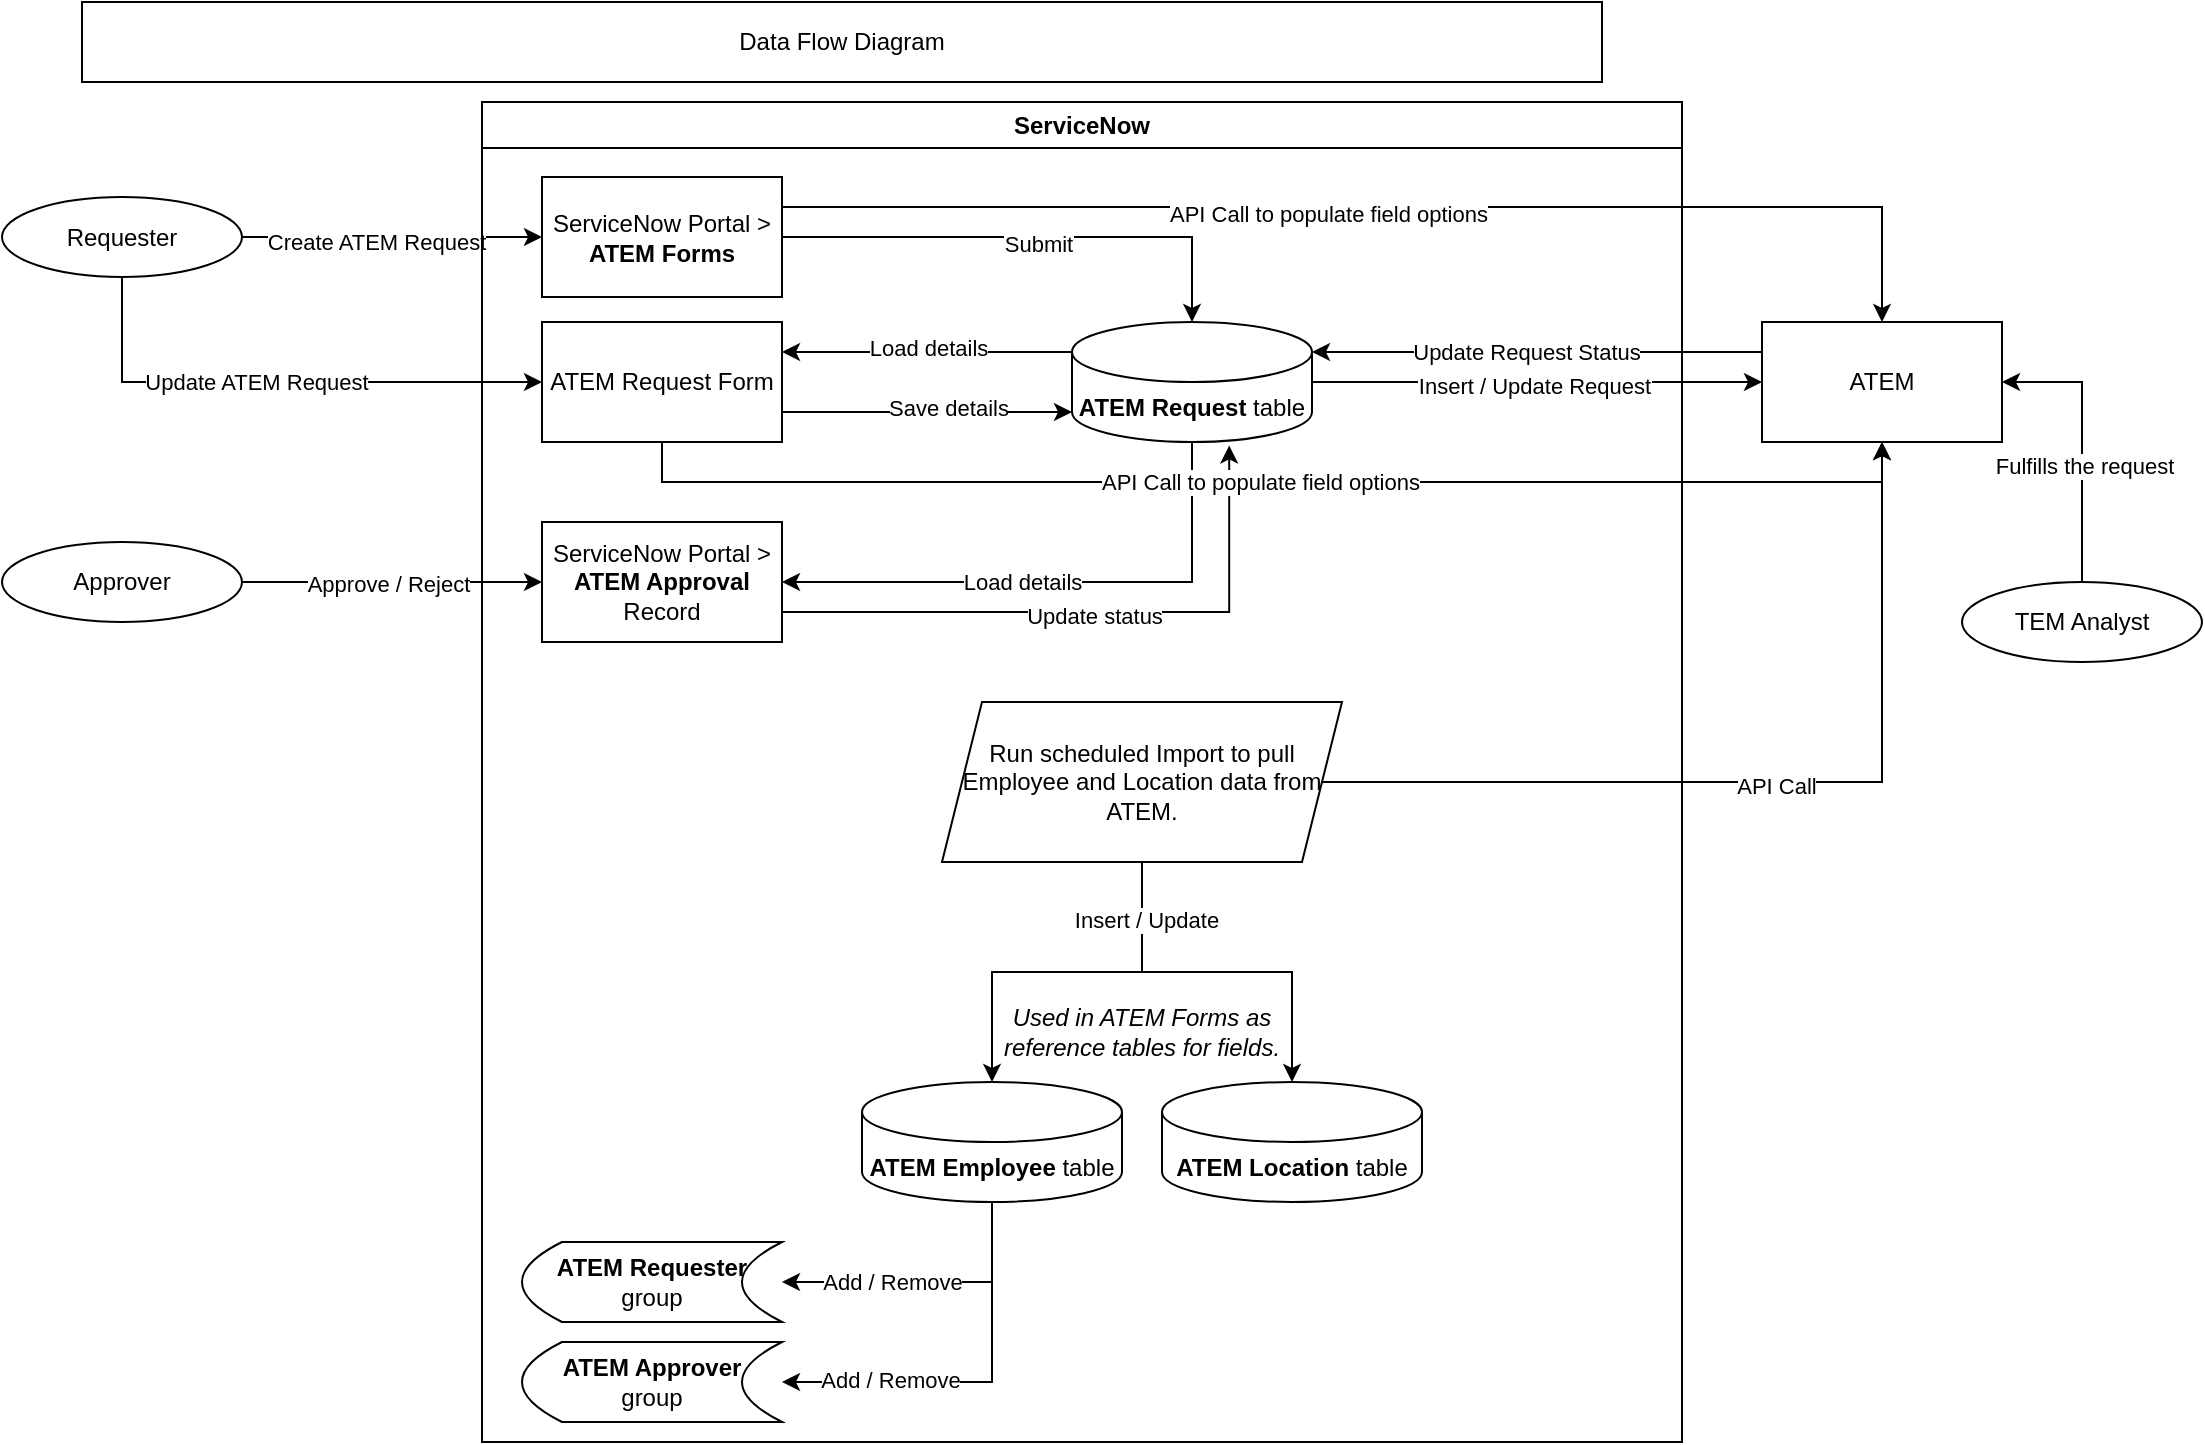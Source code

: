 <mxfile version="24.8.6">
  <diagram name="Page-1" id="vJ9msExYez2PfhHNTedl">
    <mxGraphModel dx="1509" dy="813" grid="1" gridSize="10" guides="1" tooltips="1" connect="1" arrows="1" fold="1" page="1" pageScale="1" pageWidth="850" pageHeight="1100" math="0" shadow="0">
      <root>
        <mxCell id="0" />
        <mxCell id="1" parent="0" />
        <mxCell id="YMgWz04EDcFaskVMTQV5-2" value="Data Flow Diagram" style="rounded=0;whiteSpace=wrap;html=1;" parent="1" vertex="1">
          <mxGeometry x="40" y="40" width="760" height="40" as="geometry" />
        </mxCell>
        <mxCell id="D2kK4QuqPIGLLuFjaRP0-16" style="edgeStyle=orthogonalEdgeStyle;rounded=0;orthogonalLoop=1;jettySize=auto;html=1;exitX=1;exitY=0.5;exitDx=0;exitDy=0;entryX=0;entryY=0.5;entryDx=0;entryDy=0;" parent="1" source="D2kK4QuqPIGLLuFjaRP0-2" target="D2kK4QuqPIGLLuFjaRP0-14" edge="1">
          <mxGeometry relative="1" as="geometry">
            <mxPoint x="250" y="150" as="targetPoint" />
          </mxGeometry>
        </mxCell>
        <mxCell id="D2kK4QuqPIGLLuFjaRP0-17" value="Create ATEM Request" style="edgeLabel;html=1;align=center;verticalAlign=middle;resizable=0;points=[];" parent="D2kK4QuqPIGLLuFjaRP0-16" vertex="1" connectable="0">
          <mxGeometry x="-0.111" y="-2" relative="1" as="geometry">
            <mxPoint as="offset" />
          </mxGeometry>
        </mxCell>
        <mxCell id="D2kK4QuqPIGLLuFjaRP0-2" value="Requester" style="ellipse;whiteSpace=wrap;html=1;" parent="1" vertex="1">
          <mxGeometry y="137.5" width="120" height="40" as="geometry" />
        </mxCell>
        <mxCell id="D2kK4QuqPIGLLuFjaRP0-5" value="ATEM" style="rounded=0;whiteSpace=wrap;html=1;" parent="1" vertex="1">
          <mxGeometry x="880" y="200" width="120" height="60" as="geometry" />
        </mxCell>
        <mxCell id="D2kK4QuqPIGLLuFjaRP0-13" value="ServiceNow" style="swimlane;whiteSpace=wrap;html=1;" parent="1" vertex="1">
          <mxGeometry x="240" y="90" width="600" height="670" as="geometry" />
        </mxCell>
        <mxCell id="D2kK4QuqPIGLLuFjaRP0-24" value="" style="edgeStyle=orthogonalEdgeStyle;rounded=0;orthogonalLoop=1;jettySize=auto;html=1;" parent="D2kK4QuqPIGLLuFjaRP0-13" source="D2kK4QuqPIGLLuFjaRP0-14" target="D2kK4QuqPIGLLuFjaRP0-22" edge="1">
          <mxGeometry relative="1" as="geometry" />
        </mxCell>
        <mxCell id="D2kK4QuqPIGLLuFjaRP0-25" value="Submit" style="edgeLabel;html=1;align=center;verticalAlign=middle;resizable=0;points=[];" parent="D2kK4QuqPIGLLuFjaRP0-24" vertex="1" connectable="0">
          <mxGeometry x="0.035" y="-3" relative="1" as="geometry">
            <mxPoint as="offset" />
          </mxGeometry>
        </mxCell>
        <mxCell id="D2kK4QuqPIGLLuFjaRP0-14" value="ServiceNow Portal &amp;gt; &lt;b&gt;ATEM Forms&lt;/b&gt;" style="whiteSpace=wrap;html=1;align=center;" parent="D2kK4QuqPIGLLuFjaRP0-13" vertex="1">
          <mxGeometry x="30" y="37.5" width="120" height="60" as="geometry" />
        </mxCell>
        <mxCell id="35jLMfhWTKzBDB8Qo9hW-36" value="" style="edgeStyle=orthogonalEdgeStyle;rounded=0;orthogonalLoop=1;jettySize=auto;html=1;exitX=0;exitY=0;exitDx=0;exitDy=15;exitPerimeter=0;entryX=1;entryY=0.25;entryDx=0;entryDy=0;" edge="1" parent="D2kK4QuqPIGLLuFjaRP0-13" source="D2kK4QuqPIGLLuFjaRP0-22" target="35jLMfhWTKzBDB8Qo9hW-35">
          <mxGeometry relative="1" as="geometry" />
        </mxCell>
        <mxCell id="35jLMfhWTKzBDB8Qo9hW-44" value="Load details" style="edgeLabel;html=1;align=center;verticalAlign=middle;resizable=0;points=[];" vertex="1" connectable="0" parent="35jLMfhWTKzBDB8Qo9hW-36">
          <mxGeometry x="-0.003" y="-2" relative="1" as="geometry">
            <mxPoint as="offset" />
          </mxGeometry>
        </mxCell>
        <mxCell id="35jLMfhWTKzBDB8Qo9hW-46" style="edgeStyle=orthogonalEdgeStyle;rounded=0;orthogonalLoop=1;jettySize=auto;html=1;exitX=0.5;exitY=1;exitDx=0;exitDy=0;exitPerimeter=0;entryX=1;entryY=0.5;entryDx=0;entryDy=0;" edge="1" parent="D2kK4QuqPIGLLuFjaRP0-13" source="D2kK4QuqPIGLLuFjaRP0-22" target="35jLMfhWTKzBDB8Qo9hW-45">
          <mxGeometry relative="1" as="geometry" />
        </mxCell>
        <mxCell id="35jLMfhWTKzBDB8Qo9hW-51" value="Load details" style="edgeLabel;html=1;align=center;verticalAlign=middle;resizable=0;points=[];" vertex="1" connectable="0" parent="35jLMfhWTKzBDB8Qo9hW-46">
          <mxGeometry x="-0.351" y="-1" relative="1" as="geometry">
            <mxPoint x="-66" y="1" as="offset" />
          </mxGeometry>
        </mxCell>
        <mxCell id="D2kK4QuqPIGLLuFjaRP0-22" value="&lt;b&gt;ATEM Request&lt;/b&gt; table" style="shape=cylinder3;whiteSpace=wrap;html=1;boundedLbl=1;backgroundOutline=1;size=15;" parent="D2kK4QuqPIGLLuFjaRP0-13" vertex="1">
          <mxGeometry x="295" y="110" width="120" height="60" as="geometry" />
        </mxCell>
        <mxCell id="D2kK4QuqPIGLLuFjaRP0-29" value="&lt;b&gt;ATEM Location&lt;/b&gt; table" style="shape=cylinder3;whiteSpace=wrap;html=1;boundedLbl=1;backgroundOutline=1;size=15;" parent="D2kK4QuqPIGLLuFjaRP0-13" vertex="1">
          <mxGeometry x="340" y="490" width="130" height="60" as="geometry" />
        </mxCell>
        <mxCell id="35jLMfhWTKzBDB8Qo9hW-20" style="edgeStyle=orthogonalEdgeStyle;rounded=0;orthogonalLoop=1;jettySize=auto;html=1;exitX=0.5;exitY=1;exitDx=0;exitDy=0;exitPerimeter=0;entryX=1;entryY=0.5;entryDx=0;entryDy=0;" edge="1" parent="D2kK4QuqPIGLLuFjaRP0-13" source="D2kK4QuqPIGLLuFjaRP0-28" target="35jLMfhWTKzBDB8Qo9hW-18">
          <mxGeometry relative="1" as="geometry" />
        </mxCell>
        <mxCell id="35jLMfhWTKzBDB8Qo9hW-22" value="Add / Remove" style="edgeLabel;html=1;align=center;verticalAlign=middle;resizable=0;points=[];" vertex="1" connectable="0" parent="35jLMfhWTKzBDB8Qo9hW-20">
          <mxGeometry x="0.461" y="2" relative="1" as="geometry">
            <mxPoint x="16" y="-2" as="offset" />
          </mxGeometry>
        </mxCell>
        <mxCell id="35jLMfhWTKzBDB8Qo9hW-21" style="edgeStyle=orthogonalEdgeStyle;rounded=0;orthogonalLoop=1;jettySize=auto;html=1;exitX=0.5;exitY=1;exitDx=0;exitDy=0;exitPerimeter=0;entryX=1;entryY=0.5;entryDx=0;entryDy=0;" edge="1" parent="D2kK4QuqPIGLLuFjaRP0-13" source="D2kK4QuqPIGLLuFjaRP0-28" target="35jLMfhWTKzBDB8Qo9hW-19">
          <mxGeometry relative="1" as="geometry" />
        </mxCell>
        <mxCell id="35jLMfhWTKzBDB8Qo9hW-23" value="Add / Remove" style="edgeLabel;html=1;align=center;verticalAlign=middle;resizable=0;points=[];" vertex="1" connectable="0" parent="35jLMfhWTKzBDB8Qo9hW-21">
          <mxGeometry x="0.446" y="-1" relative="1" as="geometry">
            <mxPoint as="offset" />
          </mxGeometry>
        </mxCell>
        <mxCell id="D2kK4QuqPIGLLuFjaRP0-28" value="&lt;b&gt;ATEM Employee&lt;/b&gt; table" style="shape=cylinder3;whiteSpace=wrap;html=1;boundedLbl=1;backgroundOutline=1;size=15;" parent="D2kK4QuqPIGLLuFjaRP0-13" vertex="1">
          <mxGeometry x="190" y="490" width="130" height="60" as="geometry" />
        </mxCell>
        <mxCell id="D2kK4QuqPIGLLuFjaRP0-39" value="" style="edgeStyle=orthogonalEdgeStyle;rounded=0;orthogonalLoop=1;jettySize=auto;html=1;" parent="D2kK4QuqPIGLLuFjaRP0-13" source="D2kK4QuqPIGLLuFjaRP0-31" target="D2kK4QuqPIGLLuFjaRP0-29" edge="1">
          <mxGeometry relative="1" as="geometry" />
        </mxCell>
        <mxCell id="D2kK4QuqPIGLLuFjaRP0-31" value="&lt;div style=&quot;&quot;&gt;&lt;span style=&quot;background-color: initial;&quot;&gt;Run scheduled Import to pull Employee and Location data from ATEM.&lt;/span&gt;&lt;/div&gt;" style="shape=parallelogram;perimeter=parallelogramPerimeter;whiteSpace=wrap;html=1;fixedSize=1;verticalAlign=middle;align=center;" parent="D2kK4QuqPIGLLuFjaRP0-13" vertex="1">
          <mxGeometry x="230" y="300" width="200" height="80" as="geometry" />
        </mxCell>
        <mxCell id="35jLMfhWTKzBDB8Qo9hW-2" style="edgeStyle=orthogonalEdgeStyle;rounded=0;orthogonalLoop=1;jettySize=auto;html=1;exitX=0.5;exitY=1;exitDx=0;exitDy=0;entryX=0.5;entryY=0;entryDx=0;entryDy=0;entryPerimeter=0;" edge="1" parent="D2kK4QuqPIGLLuFjaRP0-13" source="D2kK4QuqPIGLLuFjaRP0-31" target="D2kK4QuqPIGLLuFjaRP0-28">
          <mxGeometry relative="1" as="geometry" />
        </mxCell>
        <mxCell id="35jLMfhWTKzBDB8Qo9hW-3" value="Insert / Update" style="edgeLabel;html=1;align=center;verticalAlign=middle;resizable=0;points=[];" vertex="1" connectable="0" parent="35jLMfhWTKzBDB8Qo9hW-2">
          <mxGeometry x="-0.686" y="2" relative="1" as="geometry">
            <mxPoint as="offset" />
          </mxGeometry>
        </mxCell>
        <mxCell id="35jLMfhWTKzBDB8Qo9hW-18" value="&lt;b&gt;ATEM Requester&lt;/b&gt;&lt;div&gt;group&lt;/div&gt;" style="shape=dataStorage;whiteSpace=wrap;html=1;fixedSize=1;align=center;" vertex="1" parent="D2kK4QuqPIGLLuFjaRP0-13">
          <mxGeometry x="20" y="570" width="130" height="40" as="geometry" />
        </mxCell>
        <mxCell id="35jLMfhWTKzBDB8Qo9hW-19" value="&lt;b&gt;ATEM Approver&lt;/b&gt;&lt;div&gt;group&lt;/div&gt;" style="shape=dataStorage;whiteSpace=wrap;html=1;fixedSize=1;align=center;" vertex="1" parent="D2kK4QuqPIGLLuFjaRP0-13">
          <mxGeometry x="20" y="620" width="130" height="40" as="geometry" />
        </mxCell>
        <mxCell id="35jLMfhWTKzBDB8Qo9hW-24" value="&lt;i&gt;Used in ATEM Forms as reference tables for fields.&lt;/i&gt;" style="text;html=1;align=center;verticalAlign=middle;whiteSpace=wrap;rounded=0;" vertex="1" parent="D2kK4QuqPIGLLuFjaRP0-13">
          <mxGeometry x="255" y="450" width="150" height="30" as="geometry" />
        </mxCell>
        <mxCell id="35jLMfhWTKzBDB8Qo9hW-35" value="ATEM Request Form" style="rounded=0;whiteSpace=wrap;html=1;" vertex="1" parent="D2kK4QuqPIGLLuFjaRP0-13">
          <mxGeometry x="30" y="110" width="120" height="60" as="geometry" />
        </mxCell>
        <mxCell id="35jLMfhWTKzBDB8Qo9hW-41" style="edgeStyle=orthogonalEdgeStyle;rounded=0;orthogonalLoop=1;jettySize=auto;html=1;exitX=1;exitY=0.75;exitDx=0;exitDy=0;entryX=0;entryY=1;entryDx=0;entryDy=-15;entryPerimeter=0;" edge="1" parent="D2kK4QuqPIGLLuFjaRP0-13" source="35jLMfhWTKzBDB8Qo9hW-35" target="D2kK4QuqPIGLLuFjaRP0-22">
          <mxGeometry relative="1" as="geometry" />
        </mxCell>
        <mxCell id="35jLMfhWTKzBDB8Qo9hW-42" value="Save details" style="edgeLabel;html=1;align=center;verticalAlign=middle;resizable=0;points=[];" vertex="1" connectable="0" parent="35jLMfhWTKzBDB8Qo9hW-41">
          <mxGeometry x="0.145" y="2" relative="1" as="geometry">
            <mxPoint as="offset" />
          </mxGeometry>
        </mxCell>
        <mxCell id="35jLMfhWTKzBDB8Qo9hW-45" value="ServiceNow Portal &amp;gt; &lt;b&gt;ATEM Approval&lt;/b&gt; Record" style="rounded=0;whiteSpace=wrap;html=1;" vertex="1" parent="D2kK4QuqPIGLLuFjaRP0-13">
          <mxGeometry x="30" y="210" width="120" height="60" as="geometry" />
        </mxCell>
        <mxCell id="35jLMfhWTKzBDB8Qo9hW-52" style="edgeStyle=orthogonalEdgeStyle;rounded=0;orthogonalLoop=1;jettySize=auto;html=1;exitX=1;exitY=0.75;exitDx=0;exitDy=0;entryX=0.655;entryY=1.029;entryDx=0;entryDy=0;entryPerimeter=0;" edge="1" parent="D2kK4QuqPIGLLuFjaRP0-13" source="35jLMfhWTKzBDB8Qo9hW-45" target="D2kK4QuqPIGLLuFjaRP0-22">
          <mxGeometry relative="1" as="geometry" />
        </mxCell>
        <mxCell id="35jLMfhWTKzBDB8Qo9hW-53" value="Update status" style="edgeLabel;html=1;align=center;verticalAlign=middle;resizable=0;points=[];" vertex="1" connectable="0" parent="35jLMfhWTKzBDB8Qo9hW-52">
          <mxGeometry x="0.018" y="-2" relative="1" as="geometry">
            <mxPoint as="offset" />
          </mxGeometry>
        </mxCell>
        <mxCell id="D2kK4QuqPIGLLuFjaRP0-26" style="edgeStyle=orthogonalEdgeStyle;rounded=0;orthogonalLoop=1;jettySize=auto;html=1;exitX=0.5;exitY=1;exitDx=0;exitDy=0;entryX=0;entryY=0.5;entryDx=0;entryDy=0;" parent="1" source="D2kK4QuqPIGLLuFjaRP0-2" target="35jLMfhWTKzBDB8Qo9hW-35" edge="1">
          <mxGeometry relative="1" as="geometry" />
        </mxCell>
        <mxCell id="D2kK4QuqPIGLLuFjaRP0-27" value="Update ATEM Request" style="edgeLabel;html=1;align=center;verticalAlign=middle;resizable=0;points=[];" parent="D2kK4QuqPIGLLuFjaRP0-26" vertex="1" connectable="0">
          <mxGeometry x="-0.098" relative="1" as="geometry">
            <mxPoint x="1" as="offset" />
          </mxGeometry>
        </mxCell>
        <mxCell id="D2kK4QuqPIGLLuFjaRP0-34" style="edgeStyle=orthogonalEdgeStyle;rounded=0;orthogonalLoop=1;jettySize=auto;html=1;exitX=1;exitY=0.5;exitDx=0;exitDy=0;entryX=0.5;entryY=1;entryDx=0;entryDy=0;" parent="1" source="D2kK4QuqPIGLLuFjaRP0-31" target="D2kK4QuqPIGLLuFjaRP0-5" edge="1">
          <mxGeometry relative="1" as="geometry" />
        </mxCell>
        <mxCell id="D2kK4QuqPIGLLuFjaRP0-35" value="API Call" style="edgeLabel;html=1;align=center;verticalAlign=middle;resizable=0;points=[];" parent="D2kK4QuqPIGLLuFjaRP0-34" vertex="1" connectable="0">
          <mxGeometry x="0.009" y="-2" relative="1" as="geometry">
            <mxPoint as="offset" />
          </mxGeometry>
        </mxCell>
        <mxCell id="35jLMfhWTKzBDB8Qo9hW-14" style="edgeStyle=orthogonalEdgeStyle;rounded=0;orthogonalLoop=1;jettySize=auto;html=1;exitX=1;exitY=0.5;exitDx=0;exitDy=0;exitPerimeter=0;entryX=0;entryY=0.5;entryDx=0;entryDy=0;" edge="1" parent="1" source="D2kK4QuqPIGLLuFjaRP0-22" target="D2kK4QuqPIGLLuFjaRP0-5">
          <mxGeometry relative="1" as="geometry" />
        </mxCell>
        <mxCell id="35jLMfhWTKzBDB8Qo9hW-15" value="Insert / Update Request" style="edgeLabel;html=1;align=center;verticalAlign=middle;resizable=0;points=[];" vertex="1" connectable="0" parent="35jLMfhWTKzBDB8Qo9hW-14">
          <mxGeometry x="-0.013" y="-1" relative="1" as="geometry">
            <mxPoint y="1" as="offset" />
          </mxGeometry>
        </mxCell>
        <mxCell id="35jLMfhWTKzBDB8Qo9hW-16" style="edgeStyle=orthogonalEdgeStyle;rounded=0;orthogonalLoop=1;jettySize=auto;html=1;exitX=0;exitY=0.25;exitDx=0;exitDy=0;entryX=1;entryY=0;entryDx=0;entryDy=15;entryPerimeter=0;" edge="1" parent="1" source="D2kK4QuqPIGLLuFjaRP0-5" target="D2kK4QuqPIGLLuFjaRP0-22">
          <mxGeometry relative="1" as="geometry" />
        </mxCell>
        <mxCell id="35jLMfhWTKzBDB8Qo9hW-17" value="Update Request Status" style="edgeLabel;html=1;align=center;verticalAlign=middle;resizable=0;points=[];" vertex="1" connectable="0" parent="35jLMfhWTKzBDB8Qo9hW-16">
          <mxGeometry x="0.054" relative="1" as="geometry">
            <mxPoint as="offset" />
          </mxGeometry>
        </mxCell>
        <mxCell id="35jLMfhWTKzBDB8Qo9hW-33" style="edgeStyle=orthogonalEdgeStyle;rounded=0;orthogonalLoop=1;jettySize=auto;html=1;exitX=1;exitY=0.25;exitDx=0;exitDy=0;entryX=0.5;entryY=0;entryDx=0;entryDy=0;" edge="1" parent="1" source="D2kK4QuqPIGLLuFjaRP0-14" target="D2kK4QuqPIGLLuFjaRP0-5">
          <mxGeometry relative="1" as="geometry" />
        </mxCell>
        <mxCell id="35jLMfhWTKzBDB8Qo9hW-34" value="API Call to populate field options" style="edgeLabel;html=1;align=center;verticalAlign=middle;resizable=0;points=[];" vertex="1" connectable="0" parent="35jLMfhWTKzBDB8Qo9hW-33">
          <mxGeometry x="-0.101" y="-2" relative="1" as="geometry">
            <mxPoint y="1" as="offset" />
          </mxGeometry>
        </mxCell>
        <mxCell id="35jLMfhWTKzBDB8Qo9hW-39" style="edgeStyle=orthogonalEdgeStyle;rounded=0;orthogonalLoop=1;jettySize=auto;html=1;exitX=0.5;exitY=1;exitDx=0;exitDy=0;entryX=0.5;entryY=1;entryDx=0;entryDy=0;" edge="1" parent="1" source="35jLMfhWTKzBDB8Qo9hW-35" target="D2kK4QuqPIGLLuFjaRP0-5">
          <mxGeometry relative="1" as="geometry" />
        </mxCell>
        <mxCell id="35jLMfhWTKzBDB8Qo9hW-40" value="API Call to populate field options" style="edgeLabel;html=1;align=center;verticalAlign=middle;resizable=0;points=[];" vertex="1" connectable="0" parent="35jLMfhWTKzBDB8Qo9hW-39">
          <mxGeometry x="-0.019" relative="1" as="geometry">
            <mxPoint as="offset" />
          </mxGeometry>
        </mxCell>
        <mxCell id="35jLMfhWTKzBDB8Qo9hW-49" style="edgeStyle=orthogonalEdgeStyle;rounded=0;orthogonalLoop=1;jettySize=auto;html=1;exitX=1;exitY=0.5;exitDx=0;exitDy=0;entryX=0;entryY=0.5;entryDx=0;entryDy=0;" edge="1" parent="1" source="35jLMfhWTKzBDB8Qo9hW-47" target="35jLMfhWTKzBDB8Qo9hW-45">
          <mxGeometry relative="1" as="geometry" />
        </mxCell>
        <mxCell id="35jLMfhWTKzBDB8Qo9hW-50" value="Approve / Reject" style="edgeLabel;html=1;align=center;verticalAlign=middle;resizable=0;points=[];" vertex="1" connectable="0" parent="35jLMfhWTKzBDB8Qo9hW-49">
          <mxGeometry x="-0.034" y="-1" relative="1" as="geometry">
            <mxPoint as="offset" />
          </mxGeometry>
        </mxCell>
        <mxCell id="35jLMfhWTKzBDB8Qo9hW-47" value="Approver" style="ellipse;whiteSpace=wrap;html=1;" vertex="1" parent="1">
          <mxGeometry y="310" width="120" height="40" as="geometry" />
        </mxCell>
        <mxCell id="35jLMfhWTKzBDB8Qo9hW-55" style="edgeStyle=orthogonalEdgeStyle;rounded=0;orthogonalLoop=1;jettySize=auto;html=1;exitX=0.5;exitY=0;exitDx=0;exitDy=0;entryX=1;entryY=0.5;entryDx=0;entryDy=0;" edge="1" parent="1" source="35jLMfhWTKzBDB8Qo9hW-54" target="D2kK4QuqPIGLLuFjaRP0-5">
          <mxGeometry relative="1" as="geometry" />
        </mxCell>
        <mxCell id="35jLMfhWTKzBDB8Qo9hW-56" value="Fulfills the request" style="edgeLabel;html=1;align=center;verticalAlign=middle;resizable=0;points=[];" vertex="1" connectable="0" parent="35jLMfhWTKzBDB8Qo9hW-55">
          <mxGeometry x="-0.17" y="-1" relative="1" as="geometry">
            <mxPoint as="offset" />
          </mxGeometry>
        </mxCell>
        <mxCell id="35jLMfhWTKzBDB8Qo9hW-54" value="TEM Analyst" style="ellipse;whiteSpace=wrap;html=1;" vertex="1" parent="1">
          <mxGeometry x="980" y="330" width="120" height="40" as="geometry" />
        </mxCell>
      </root>
    </mxGraphModel>
  </diagram>
</mxfile>
